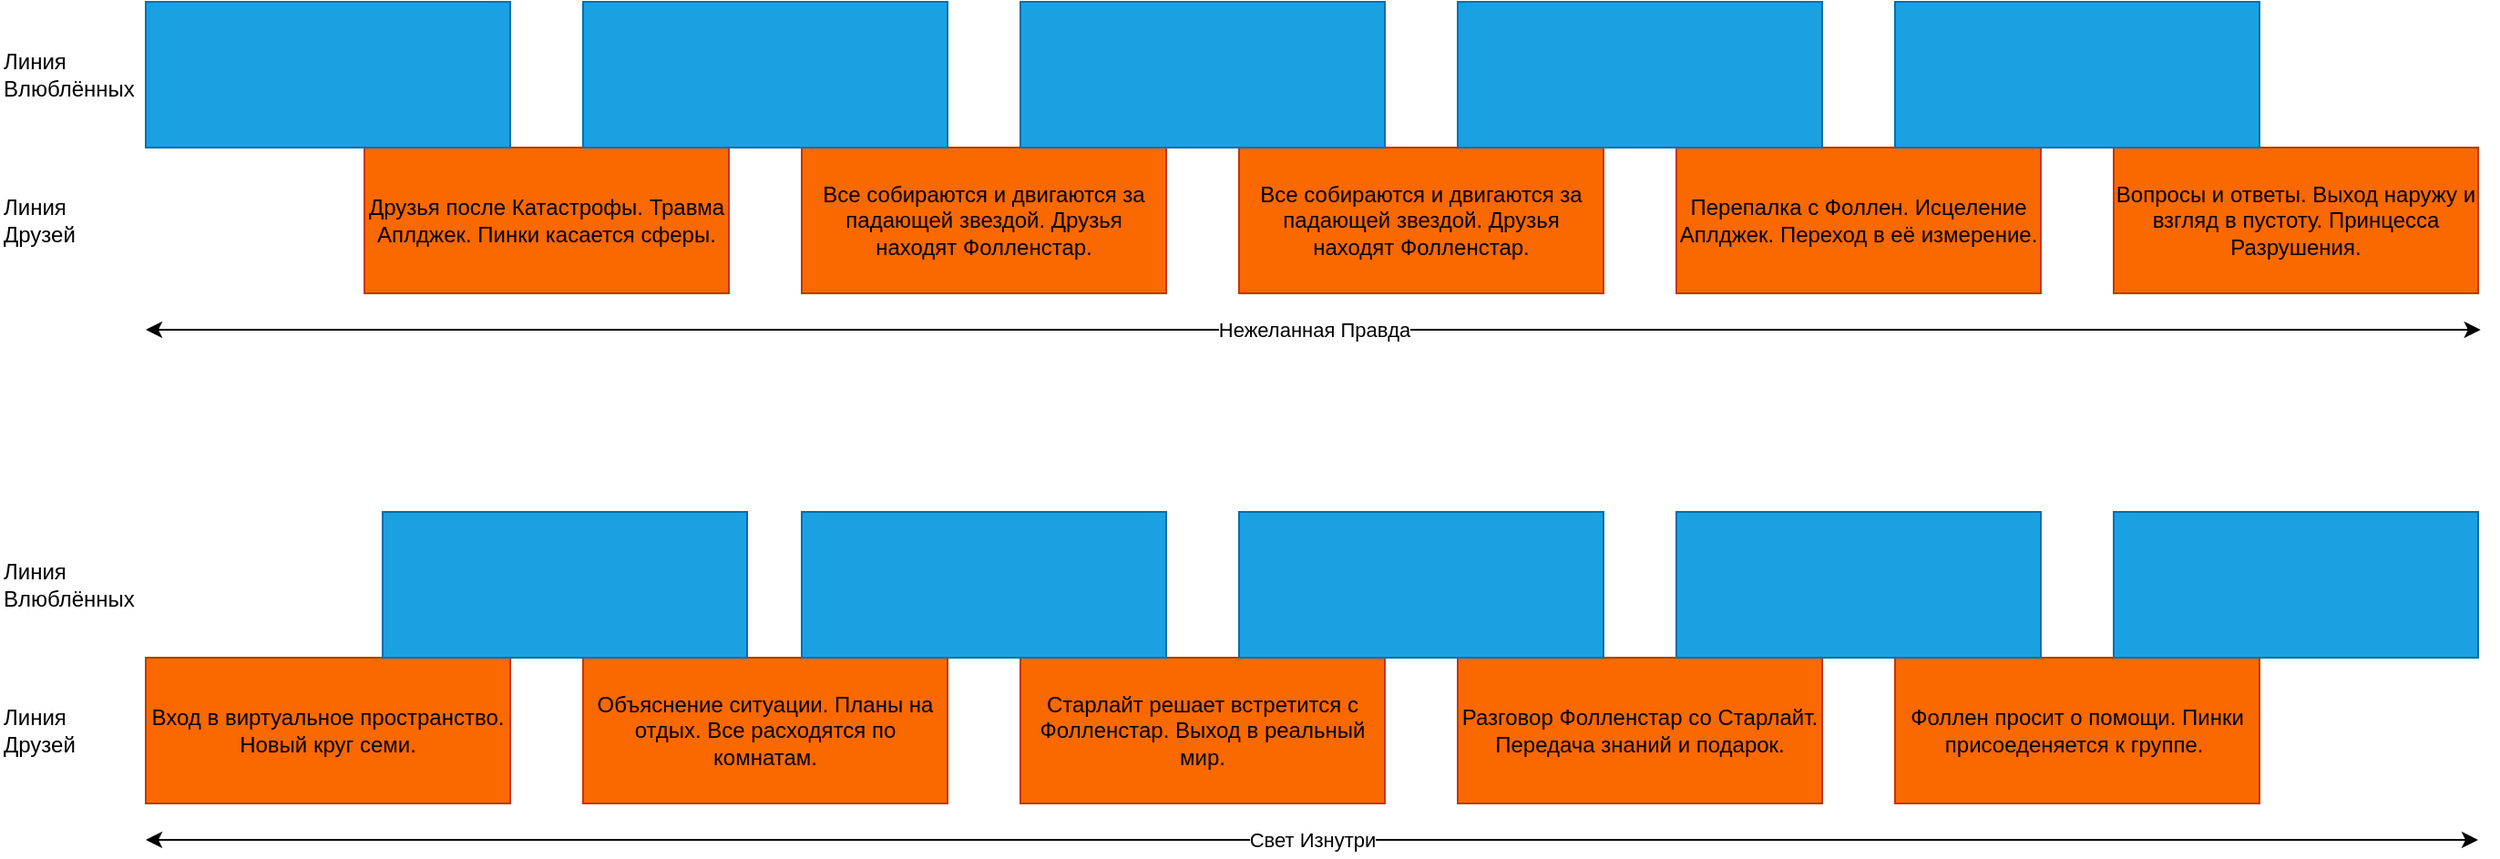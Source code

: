 <mxfile version="20.2.3" type="device"><diagram id="8ONfO6rCkpmWhxwixCGg" name="Page-1"><mxGraphModel dx="1727" dy="1121" grid="1" gridSize="10" guides="1" tooltips="1" connect="1" arrows="1" fold="1" page="1" pageScale="1" pageWidth="850" pageHeight="1100" math="0" shadow="0"><root><mxCell id="0"/><mxCell id="1" parent="0"/><mxCell id="1fWFnKTT4kxXjw4z2ALH-1" value="Друзья после Катастрофы. Травма Аплджек. Пинки касается сферы." style="rounded=0;whiteSpace=wrap;html=1;fillColor=#fa6800;fontColor=#000000;strokeColor=#C73500;" vertex="1" parent="1"><mxGeometry x="200" y="160" width="200" height="80" as="geometry"/></mxCell><mxCell id="1fWFnKTT4kxXjw4z2ALH-2" value="Все собираются и двигаются за падающей звездой. Друзья находят Фолленстар." style="rounded=0;whiteSpace=wrap;html=1;fillColor=#fa6800;fontColor=#000000;strokeColor=#C73500;" vertex="1" parent="1"><mxGeometry x="440" y="160" width="200" height="80" as="geometry"/></mxCell><mxCell id="1fWFnKTT4kxXjw4z2ALH-3" value="Все собираются и двигаются за падающей звездой. Друзья находят Фолленстар." style="rounded=0;whiteSpace=wrap;html=1;fillColor=#fa6800;fontColor=#000000;strokeColor=#C73500;" vertex="1" parent="1"><mxGeometry x="680" y="160" width="200" height="80" as="geometry"/></mxCell><mxCell id="1fWFnKTT4kxXjw4z2ALH-4" value="Перепалка с Фоллен. Исцеление Аплджек. Переход в её измерение." style="rounded=0;whiteSpace=wrap;html=1;fillColor=#fa6800;fontColor=#000000;strokeColor=#C73500;" vertex="1" parent="1"><mxGeometry x="920" y="160" width="200" height="80" as="geometry"/></mxCell><mxCell id="1fWFnKTT4kxXjw4z2ALH-5" value="Вопросы и ответы. Выход наружу и взгляд в пустоту. Принцесса Разрушения." style="rounded=0;whiteSpace=wrap;html=1;fillColor=#fa6800;fontColor=#000000;strokeColor=#C73500;" vertex="1" parent="1"><mxGeometry x="1160" y="160" width="200" height="80" as="geometry"/></mxCell><mxCell id="1fWFnKTT4kxXjw4z2ALH-7" value="Линия &lt;br&gt;Друзей" style="text;html=1;align=left;verticalAlign=middle;resizable=0;points=[];autosize=1;strokeColor=none;fillColor=none;" vertex="1" parent="1"><mxGeometry y="180" width="60" height="40" as="geometry"/></mxCell><mxCell id="1fWFnKTT4kxXjw4z2ALH-8" value="Линия &lt;br&gt;Влюблённых" style="text;html=1;align=left;verticalAlign=middle;resizable=0;points=[];autosize=1;strokeColor=none;fillColor=none;" vertex="1" parent="1"><mxGeometry y="100" width="100" height="40" as="geometry"/></mxCell><mxCell id="1fWFnKTT4kxXjw4z2ALH-9" value="" style="rounded=0;whiteSpace=wrap;html=1;fillColor=#1ba1e2;fontColor=#ffffff;strokeColor=#006EAF;" vertex="1" parent="1"><mxGeometry x="80" y="80" width="200" height="80" as="geometry"/></mxCell><mxCell id="1fWFnKTT4kxXjw4z2ALH-10" value="" style="rounded=0;whiteSpace=wrap;html=1;fillColor=#1ba1e2;fontColor=#ffffff;strokeColor=#006EAF;" vertex="1" parent="1"><mxGeometry x="320" y="80" width="200" height="80" as="geometry"/></mxCell><mxCell id="1fWFnKTT4kxXjw4z2ALH-11" value="" style="rounded=0;whiteSpace=wrap;html=1;fillColor=#1ba1e2;fontColor=#ffffff;strokeColor=#006EAF;" vertex="1" parent="1"><mxGeometry x="560" y="80" width="200" height="80" as="geometry"/></mxCell><mxCell id="1fWFnKTT4kxXjw4z2ALH-12" value="" style="rounded=0;whiteSpace=wrap;html=1;fillColor=#1ba1e2;fontColor=#ffffff;strokeColor=#006EAF;" vertex="1" parent="1"><mxGeometry x="800" y="80" width="200" height="80" as="geometry"/></mxCell><mxCell id="1fWFnKTT4kxXjw4z2ALH-13" value="" style="rounded=0;whiteSpace=wrap;html=1;fillColor=#1ba1e2;fontColor=#ffffff;strokeColor=#006EAF;" vertex="1" parent="1"><mxGeometry x="1040" y="80" width="200" height="80" as="geometry"/></mxCell><mxCell id="1fWFnKTT4kxXjw4z2ALH-16" value="Нежеланная Правда" style="endArrow=classic;startArrow=classic;html=1;rounded=0;" edge="1" parent="1"><mxGeometry width="50" height="50" relative="1" as="geometry"><mxPoint x="80" y="260" as="sourcePoint"/><mxPoint x="1361.379" y="260" as="targetPoint"/></mxGeometry></mxCell><mxCell id="1fWFnKTT4kxXjw4z2ALH-22" value="Вход в виртуальное пространство. Новый круг семи." style="rounded=0;whiteSpace=wrap;html=1;fillColor=#fa6800;fontColor=#000000;strokeColor=#C73500;" vertex="1" parent="1"><mxGeometry x="80" y="440" width="200" height="80" as="geometry"/></mxCell><mxCell id="1fWFnKTT4kxXjw4z2ALH-23" value="Объяснение ситуации. Планы на отдых. Все расходятся по комнатам." style="rounded=0;whiteSpace=wrap;html=1;fillColor=#fa6800;fontColor=#000000;strokeColor=#C73500;" vertex="1" parent="1"><mxGeometry x="320" y="440" width="200" height="80" as="geometry"/></mxCell><mxCell id="1fWFnKTT4kxXjw4z2ALH-24" value="Старлайт решает встретится с Фолленстар. Выход в реальный мир." style="rounded=0;whiteSpace=wrap;html=1;fillColor=#fa6800;fontColor=#000000;strokeColor=#C73500;" vertex="1" parent="1"><mxGeometry x="560" y="440" width="200" height="80" as="geometry"/></mxCell><mxCell id="1fWFnKTT4kxXjw4z2ALH-25" value="Разговор Фолленстар со Старлайт. Передача знаний и подарок." style="rounded=0;whiteSpace=wrap;html=1;fillColor=#fa6800;fontColor=#000000;strokeColor=#C73500;" vertex="1" parent="1"><mxGeometry x="800" y="440" width="200" height="80" as="geometry"/></mxCell><mxCell id="1fWFnKTT4kxXjw4z2ALH-26" value="Фоллен просит о помощи. Пинки присоеденяется к группе.&amp;nbsp;" style="rounded=0;whiteSpace=wrap;html=1;fillColor=#fa6800;fontColor=#000000;strokeColor=#C73500;" vertex="1" parent="1"><mxGeometry x="1040" y="440" width="200" height="80" as="geometry"/></mxCell><mxCell id="1fWFnKTT4kxXjw4z2ALH-27" value="Линия &lt;br&gt;Друзей" style="text;html=1;align=left;verticalAlign=middle;resizable=0;points=[];autosize=1;strokeColor=none;fillColor=none;" vertex="1" parent="1"><mxGeometry x="2.22e-16" y="460" width="60" height="40" as="geometry"/></mxCell><mxCell id="1fWFnKTT4kxXjw4z2ALH-28" value="Линия &lt;br&gt;Влюблённых" style="text;html=1;align=left;verticalAlign=middle;resizable=0;points=[];autosize=1;strokeColor=none;fillColor=none;" vertex="1" parent="1"><mxGeometry x="2.22e-16" y="380" width="100" height="40" as="geometry"/></mxCell><mxCell id="1fWFnKTT4kxXjw4z2ALH-29" value="" style="rounded=0;whiteSpace=wrap;html=1;fillColor=#1ba1e2;fontColor=#ffffff;strokeColor=#006EAF;" vertex="1" parent="1"><mxGeometry x="210" y="360" width="200" height="80" as="geometry"/></mxCell><mxCell id="1fWFnKTT4kxXjw4z2ALH-30" value="" style="rounded=0;whiteSpace=wrap;html=1;fillColor=#1ba1e2;fontColor=#ffffff;strokeColor=#006EAF;" vertex="1" parent="1"><mxGeometry x="440" y="360" width="200" height="80" as="geometry"/></mxCell><mxCell id="1fWFnKTT4kxXjw4z2ALH-31" value="" style="rounded=0;whiteSpace=wrap;html=1;fillColor=#1ba1e2;fontColor=#ffffff;strokeColor=#006EAF;" vertex="1" parent="1"><mxGeometry x="680" y="360" width="200" height="80" as="geometry"/></mxCell><mxCell id="1fWFnKTT4kxXjw4z2ALH-32" value="" style="rounded=0;whiteSpace=wrap;html=1;fillColor=#1ba1e2;fontColor=#ffffff;strokeColor=#006EAF;" vertex="1" parent="1"><mxGeometry x="1160" y="360" width="200" height="80" as="geometry"/></mxCell><mxCell id="1fWFnKTT4kxXjw4z2ALH-33" value="" style="rounded=0;whiteSpace=wrap;html=1;fillColor=#1ba1e2;fontColor=#ffffff;strokeColor=#006EAF;" vertex="1" parent="1"><mxGeometry x="920" y="360" width="200" height="80" as="geometry"/></mxCell><mxCell id="1fWFnKTT4kxXjw4z2ALH-36" value="Свет Изнутри" style="endArrow=classic;startArrow=classic;html=1;rounded=0;" edge="1" parent="1"><mxGeometry width="50" height="50" relative="1" as="geometry"><mxPoint x="80" y="540" as="sourcePoint"/><mxPoint x="1360" y="540" as="targetPoint"/></mxGeometry></mxCell></root></mxGraphModel></diagram></mxfile>